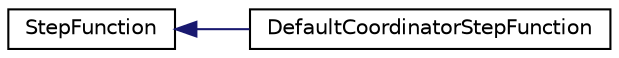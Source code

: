 digraph "Graphical Class Hierarchy"
{
 // LATEX_PDF_SIZE
  edge [fontname="Helvetica",fontsize="10",labelfontname="Helvetica",labelfontsize="10"];
  node [fontname="Helvetica",fontsize="10",shape=record];
  rankdir="LR";
  Node0 [label="StepFunction",height=0.2,width=0.4,color="black", fillcolor="white", style="filled",URL="$classStepFunction.html",tooltip=" "];
  Node0 -> Node1 [dir="back",color="midnightblue",fontsize="10",style="solid",fontname="Helvetica"];
  Node1 [label="DefaultCoordinatorStepFunction",height=0.2,width=0.4,color="black", fillcolor="white", style="filled",URL="$classDefaultCoordinatorStepFunction.html",tooltip=" "];
}
